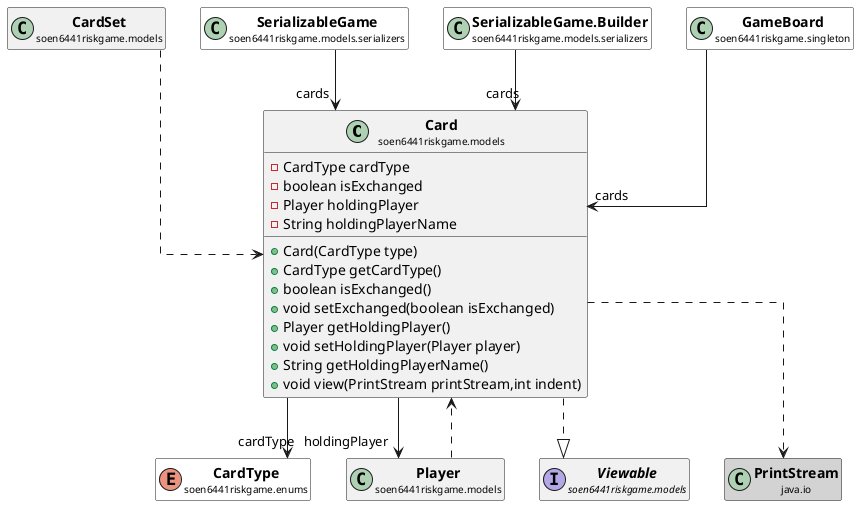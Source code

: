 @startuml

skinparam svgLinkTarget _parent
skinparam linetype ortho
set namespaceSeparator none
class "<b><size:14>Card</b>\n<size:10>soen6441riskgame.models" as soen6441riskgame.models.Card  [[../../soen6441riskgame/models/Card.html{soen6441riskgame.models.Card}]] {
-CardType cardType
-boolean isExchanged
-Player holdingPlayer
-String holdingPlayerName
+Card(CardType type)
+CardType getCardType()
+boolean isExchanged()
+void setExchanged(boolean isExchanged)
+Player getHoldingPlayer()
+void setHoldingPlayer(Player player)
+String getHoldingPlayerName()
+void view(PrintStream printStream,int indent)
}


enum "<b><size:14>CardType</b>\n<size:10>soen6441riskgame.enums" as soen6441riskgame.enums.CardType  [[../../soen6441riskgame/enums/CardType.html{soen6441riskgame.enums.CardType}]] #white {
}

hide soen6441riskgame.enums.CardType fields
hide soen6441riskgame.enums.CardType methods

soen6441riskgame.models.Card -->  "cardType" soen6441riskgame.enums.CardType

class "<b><size:14>Player</b>\n<size:10>soen6441riskgame.models" as soen6441riskgame.models.Player  [[../../soen6441riskgame/models/Player.html{soen6441riskgame.models.Player}]] {
}

hide soen6441riskgame.models.Player fields
hide soen6441riskgame.models.Player methods

soen6441riskgame.models.Card -->  "holdingPlayer" soen6441riskgame.models.Player

interface "<b><size:14>Viewable</b>\n<size:10>soen6441riskgame.models" as soen6441riskgame.models.Viewable  [[../../soen6441riskgame/models/Viewable.html{soen6441riskgame.models.Viewable}]] {
}

hide soen6441riskgame.models.Viewable fields
hide soen6441riskgame.models.Viewable methods

soen6441riskgame.models.Card ..|> soen6441riskgame.models.Viewable

class "<b><size:14>PrintStream</b>\n<size:10>java.io" as java.io.PrintStream  #lightgrey {
}

hide java.io.PrintStream fields
hide java.io.PrintStream methods

soen6441riskgame.models.Card ..> java.io.PrintStream

class "<b><size:14>CardSet</b>\n<size:10>soen6441riskgame.models" as soen6441riskgame.models.CardSet  [[../../soen6441riskgame/models/CardSet.html{soen6441riskgame.models.CardSet}]] {
}

hide soen6441riskgame.models.CardSet fields
hide soen6441riskgame.models.CardSet methods

soen6441riskgame.models.CardSet ..> soen6441riskgame.models.Card

soen6441riskgame.models.Player ..> soen6441riskgame.models.Card

class "<b><size:14>SerializableGame</b>\n<size:10>soen6441riskgame.models.serializers" as soen6441riskgame.models.serializers.SerializableGame  [[../../soen6441riskgame/models/serializers/SerializableGame.html{soen6441riskgame.models.serializers.SerializableGame}]] #white {
}

hide soen6441riskgame.models.serializers.SerializableGame fields
hide soen6441riskgame.models.serializers.SerializableGame methods

soen6441riskgame.models.serializers.SerializableGame -->  "cards" soen6441riskgame.models.Card

class "<b><size:14>SerializableGame.Builder</b>\n<size:10>soen6441riskgame.models.serializers" as soen6441riskgame.models.serializers.SerializableGame.Builder  [[../../soen6441riskgame/models/serializers/SerializableGame.Builder.html{soen6441riskgame.models.serializers.SerializableGame.Builder}]] #white {
}

hide soen6441riskgame.models.serializers.SerializableGame.Builder fields
hide soen6441riskgame.models.serializers.SerializableGame.Builder methods

soen6441riskgame.models.serializers.SerializableGame.Builder -->  "cards" soen6441riskgame.models.Card

class "<b><size:14>GameBoard</b>\n<size:10>soen6441riskgame.singleton" as soen6441riskgame.singleton.GameBoard  [[../../soen6441riskgame/singleton/GameBoard.html{soen6441riskgame.singleton.GameBoard}]] #white {
}

hide soen6441riskgame.singleton.GameBoard fields
hide soen6441riskgame.singleton.GameBoard methods

soen6441riskgame.singleton.GameBoard -->  "cards" soen6441riskgame.models.Card


@enduml
